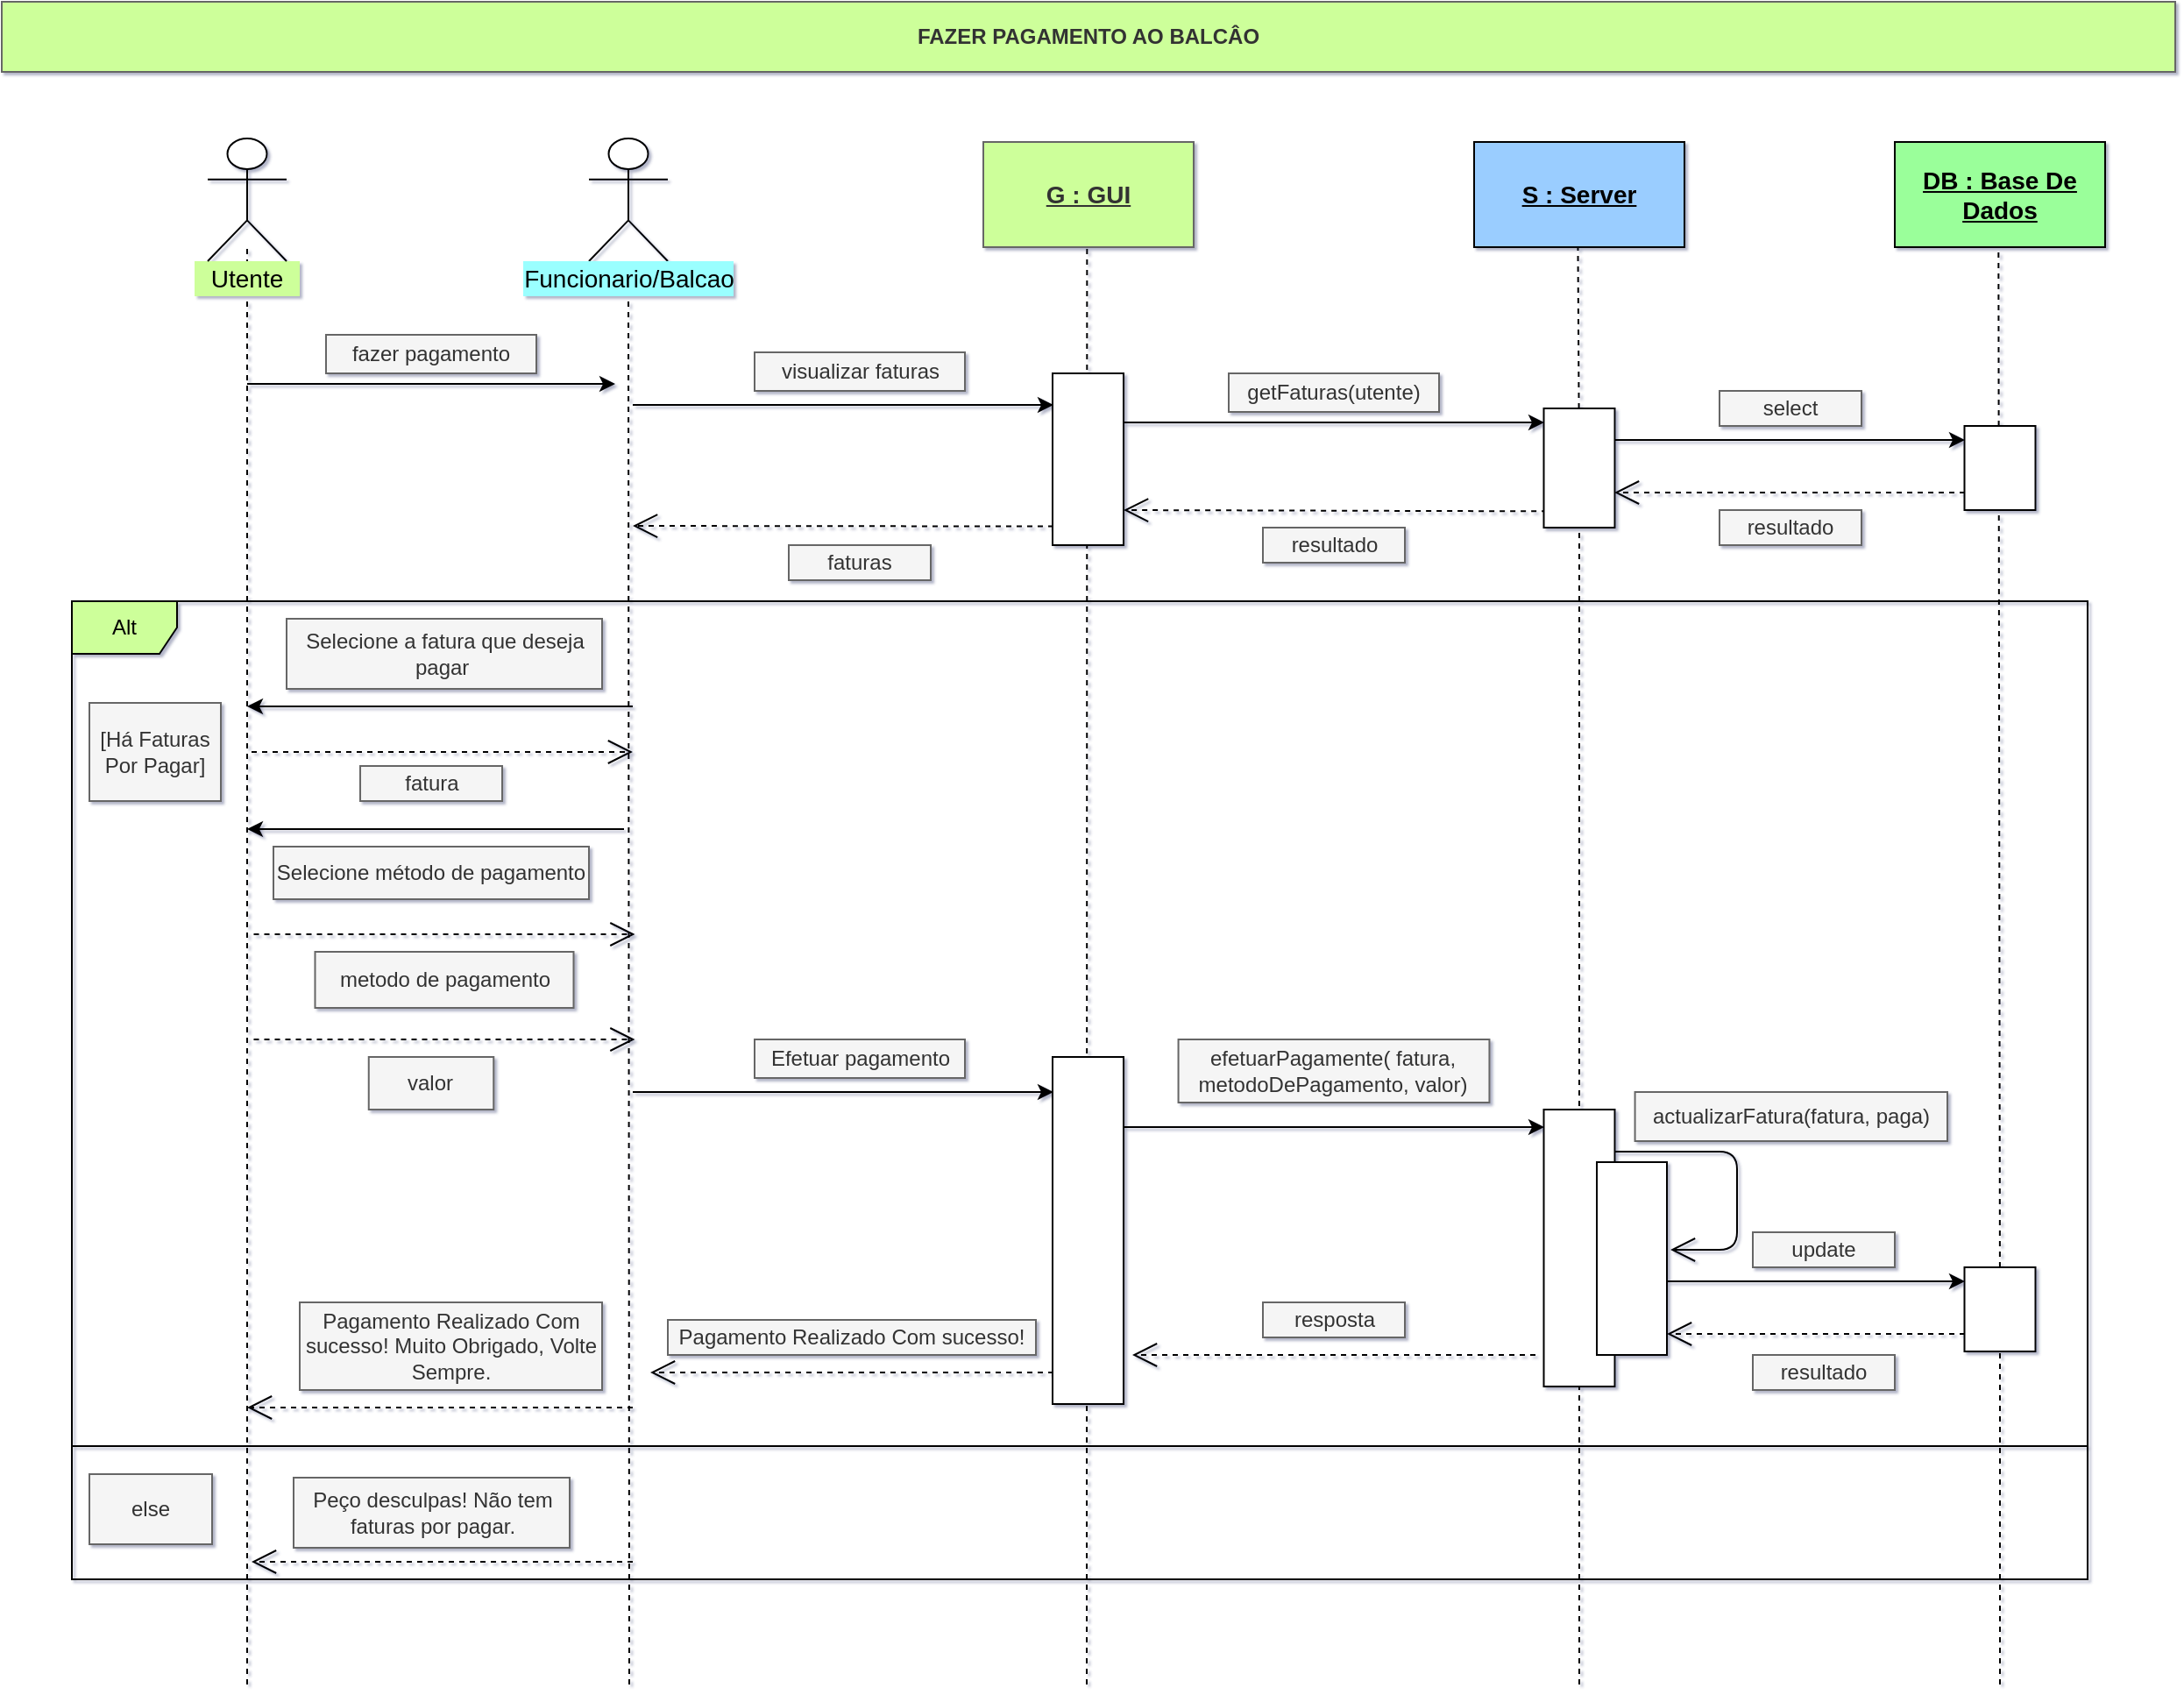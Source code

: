 <mxfile version="14.2.7" type="device"><diagram id="AsH_5SjAXSJHShSrWKoF" name="Page-1"><mxGraphModel dx="1483" dy="701" grid="1" gridSize="10" guides="1" tooltips="1" connect="0" arrows="1" fold="1" page="1" pageScale="1" pageWidth="1169" pageHeight="827" math="0" shadow="1"><root><mxCell id="0"/><mxCell id="1" parent="0"/><mxCell id="m5jS1qi3d-HbaH4uO5jO-51" value="Alt" style="shape=umlFrame;whiteSpace=wrap;html=1;fillColor=#CDFF9A;" vertex="1" parent="1"><mxGeometry x="120" y="382" width="1150" height="558" as="geometry"/></mxCell><mxCell id="bNPy-D1C5eHbRng8ZaZk-89" value="&lt;b&gt;FAZER PAGAMENTO AO BALCÂO&lt;/b&gt;" style="text;html=1;align=center;verticalAlign=middle;whiteSpace=wrap;rounded=0;strokeColor=#666666;fontColor=#333333;fillColor=#CDFF9A;" parent="1" vertex="1"><mxGeometry x="80" y="40" width="1240" height="40" as="geometry"/></mxCell><mxCell id="bNPy-D1C5eHbRng8ZaZk-90" value="&lt;span style=&quot;font-size: 14px&quot;&gt;&lt;b&gt;BaseDeDados&lt;/b&gt;&lt;/span&gt;" style="rounded=0;whiteSpace=wrap;html=1;fillColor=#9AFF9A;" parent="1" vertex="1"><mxGeometry x="1160" y="120" width="120" height="60" as="geometry"/></mxCell><mxCell id="bNPy-D1C5eHbRng8ZaZk-91" value="" style="endArrow=none;dashed=1;html=1;rounded=1;" parent="1" edge="1"><mxGeometry width="50" height="50" relative="1" as="geometry"><mxPoint x="220" y="1000" as="sourcePoint"/><mxPoint x="220" y="178" as="targetPoint"/></mxGeometry></mxCell><mxCell id="bNPy-D1C5eHbRng8ZaZk-92" value="&lt;span style=&quot;font-size: 14px&quot;&gt;Utente&lt;/span&gt;" style="text;html=1;align=center;verticalAlign=middle;whiteSpace=wrap;rounded=0;fillColor=#CDFF9A;" parent="1" vertex="1"><mxGeometry x="190" y="188" width="60" height="20" as="geometry"/></mxCell><mxCell id="bNPy-D1C5eHbRng8ZaZk-96" value="" style="endArrow=none;dashed=1;html=1;rounded=1;" parent="1" edge="1" source="m5jS1qi3d-HbaH4uO5jO-53"><mxGeometry width="50" height="50" relative="1" as="geometry"><mxPoint x="979" y="960" as="sourcePoint"/><mxPoint x="979.17" y="170" as="targetPoint"/></mxGeometry></mxCell><mxCell id="bNPy-D1C5eHbRng8ZaZk-97" value="" style="endArrow=none;dashed=1;html=1;rounded=1;" parent="1" edge="1" source="m5jS1qi3d-HbaH4uO5jO-59"><mxGeometry width="50" height="50" relative="1" as="geometry"><mxPoint x="1219" y="970" as="sourcePoint"/><mxPoint x="1219.17" y="180" as="targetPoint"/></mxGeometry></mxCell><mxCell id="bNPy-D1C5eHbRng8ZaZk-98" value="" style="shape=umlActor;verticalLabelPosition=bottom;verticalAlign=top;html=1;outlineConnect=0;" parent="1" vertex="1"><mxGeometry x="197.5" y="118" width="45" height="70" as="geometry"/></mxCell><mxCell id="bNPy-D1C5eHbRng8ZaZk-99" value="&lt;font style=&quot;font-size: 14px&quot;&gt;Server&lt;/font&gt;" style="rounded=0;whiteSpace=wrap;html=1;fillColor=#9ACDFF;" parent="1" vertex="1"><mxGeometry x="920" y="120" width="120" height="60" as="geometry"/></mxCell><mxCell id="bNPy-D1C5eHbRng8ZaZk-101" value="" style="shape=umlActor;verticalLabelPosition=bottom;verticalAlign=top;html=1;outlineConnect=0;" parent="1" vertex="1"><mxGeometry x="415" y="118" width="45" height="70" as="geometry"/></mxCell><mxCell id="bNPy-D1C5eHbRng8ZaZk-102" value="&lt;span style=&quot;font-size: 14px&quot;&gt;Funcionario/Balcao&lt;/span&gt;" style="text;html=1;align=center;verticalAlign=middle;whiteSpace=wrap;rounded=0;fillColor=#9AFFFF;" parent="1" vertex="1"><mxGeometry x="377.5" y="188" width="120" height="20" as="geometry"/></mxCell><mxCell id="bNPy-D1C5eHbRng8ZaZk-103" value="" style="endArrow=none;dashed=1;html=1;rounded=1;" parent="1" target="bNPy-D1C5eHbRng8ZaZk-102" edge="1"><mxGeometry width="50" height="50" relative="1" as="geometry"><mxPoint x="438" y="1000" as="sourcePoint"/><mxPoint x="437.5" y="178" as="targetPoint"/></mxGeometry></mxCell><mxCell id="bNPy-D1C5eHbRng8ZaZk-168" value="&lt;font style=&quot;font-size: 14px&quot;&gt;&lt;b&gt;&lt;u&gt;S : Server&lt;/u&gt;&lt;/b&gt;&lt;/font&gt;" style="rounded=0;whiteSpace=wrap;html=1;fillColor=#9ACDFF;" parent="1" vertex="1"><mxGeometry x="920" y="120" width="120" height="60" as="geometry"/></mxCell><mxCell id="bNPy-D1C5eHbRng8ZaZk-169" value="&lt;span style=&quot;font-size: 14px&quot;&gt;&lt;b&gt;&lt;u&gt;DB : Base De Dados&lt;/u&gt;&lt;/b&gt;&lt;/span&gt;" style="rounded=0;whiteSpace=wrap;html=1;fillColor=#9AFF9A;" parent="1" vertex="1"><mxGeometry x="1160" y="120" width="120" height="60" as="geometry"/></mxCell><mxCell id="m5jS1qi3d-HbaH4uO5jO-2" value="&lt;font style=&quot;font-size: 14px&quot;&gt;&lt;b&gt;&lt;u&gt;G : GUI&lt;/u&gt;&lt;/b&gt;&lt;/font&gt;" style="rounded=0;whiteSpace=wrap;html=1;strokeColor=#666666;fontColor=#333333;fillColor=#CDFF9A;" vertex="1" parent="1"><mxGeometry x="640" y="120" width="120" height="60" as="geometry"/></mxCell><mxCell id="m5jS1qi3d-HbaH4uO5jO-3" value="" style="endArrow=none;dashed=1;html=1;rounded=1;" edge="1" parent="1"><mxGeometry width="50" height="50" relative="1" as="geometry"><mxPoint x="699" y="1000" as="sourcePoint"/><mxPoint x="699.17" y="180" as="targetPoint"/></mxGeometry></mxCell><mxCell id="m5jS1qi3d-HbaH4uO5jO-4" value="" style="endArrow=classic;html=1;" edge="1" parent="1"><mxGeometry width="50" height="50" relative="1" as="geometry"><mxPoint x="220" y="258" as="sourcePoint"/><mxPoint x="430" y="258" as="targetPoint"/></mxGeometry></mxCell><mxCell id="m5jS1qi3d-HbaH4uO5jO-5" value="fazer pagamento" style="text;html=1;strokeColor=#666666;align=center;verticalAlign=middle;whiteSpace=wrap;rounded=0;fillColor=#f5f5f5;fontColor=#333333;" vertex="1" parent="1"><mxGeometry x="265" y="230" width="120" height="22" as="geometry"/></mxCell><mxCell id="m5jS1qi3d-HbaH4uO5jO-6" value="" style="endArrow=classic;html=1;" edge="1" parent="1"><mxGeometry width="50" height="50" relative="1" as="geometry"><mxPoint x="440" y="270" as="sourcePoint"/><mxPoint x="680" y="270" as="targetPoint"/></mxGeometry></mxCell><mxCell id="m5jS1qi3d-HbaH4uO5jO-7" value="visualizar faturas" style="text;html=1;strokeColor=#666666;align=center;verticalAlign=middle;whiteSpace=wrap;rounded=0;fillColor=#f5f5f5;fontColor=#333333;" vertex="1" parent="1"><mxGeometry x="509.5" y="240" width="120" height="22" as="geometry"/></mxCell><mxCell id="m5jS1qi3d-HbaH4uO5jO-8" value="" style="endArrow=classic;html=1;" edge="1" parent="1"><mxGeometry width="50" height="50" relative="1" as="geometry"><mxPoint x="720" y="280" as="sourcePoint"/><mxPoint x="960" y="280" as="targetPoint"/></mxGeometry></mxCell><mxCell id="m5jS1qi3d-HbaH4uO5jO-9" value="getFaturas(utente)" style="text;html=1;strokeColor=#666666;align=center;verticalAlign=middle;whiteSpace=wrap;rounded=0;fillColor=#f5f5f5;fontColor=#333333;" vertex="1" parent="1"><mxGeometry x="780" y="252" width="120" height="22" as="geometry"/></mxCell><mxCell id="m5jS1qi3d-HbaH4uO5jO-10" value="" style="endArrow=classic;html=1;" edge="1" parent="1"><mxGeometry width="50" height="50" relative="1" as="geometry"><mxPoint x="1000" y="290" as="sourcePoint"/><mxPoint x="1200" y="290" as="targetPoint"/></mxGeometry></mxCell><mxCell id="m5jS1qi3d-HbaH4uO5jO-11" value="select" style="text;html=1;strokeColor=#666666;align=center;verticalAlign=middle;whiteSpace=wrap;rounded=0;fillColor=#f5f5f5;fontColor=#333333;" vertex="1" parent="1"><mxGeometry x="1060" y="262" width="81" height="20" as="geometry"/></mxCell><mxCell id="m5jS1qi3d-HbaH4uO5jO-12" value="" style="endArrow=open;endFill=1;endSize=12;html=1;dashed=1;" edge="1" parent="1"><mxGeometry width="160" relative="1" as="geometry"><mxPoint x="1200" y="320" as="sourcePoint"/><mxPoint x="1000" y="320" as="targetPoint"/></mxGeometry></mxCell><mxCell id="m5jS1qi3d-HbaH4uO5jO-13" value="resultado" style="text;html=1;strokeColor=#666666;align=center;verticalAlign=middle;whiteSpace=wrap;rounded=0;fillColor=#f5f5f5;fontColor=#333333;" vertex="1" parent="1"><mxGeometry x="1060" y="330" width="81" height="20" as="geometry"/></mxCell><mxCell id="m5jS1qi3d-HbaH4uO5jO-14" value="" style="endArrow=open;endFill=1;endSize=12;html=1;dashed=1;exitX=0.045;exitY=0.863;exitDx=0;exitDy=0;exitPerimeter=0;" edge="1" parent="1" source="m5jS1qi3d-HbaH4uO5jO-53"><mxGeometry width="160" relative="1" as="geometry"><mxPoint x="950" y="330" as="sourcePoint"/><mxPoint x="720" y="330" as="targetPoint"/></mxGeometry></mxCell><mxCell id="m5jS1qi3d-HbaH4uO5jO-15" value="" style="endArrow=open;endFill=1;endSize=12;html=1;dashed=1;" edge="1" parent="1"><mxGeometry width="160" relative="1" as="geometry"><mxPoint x="680" y="339.29" as="sourcePoint"/><mxPoint x="440" y="339" as="targetPoint"/></mxGeometry></mxCell><mxCell id="m5jS1qi3d-HbaH4uO5jO-16" value="resultado" style="text;html=1;strokeColor=#666666;align=center;verticalAlign=middle;whiteSpace=wrap;rounded=0;fillColor=#f5f5f5;fontColor=#333333;" vertex="1" parent="1"><mxGeometry x="799.5" y="340" width="81" height="20" as="geometry"/></mxCell><mxCell id="m5jS1qi3d-HbaH4uO5jO-17" value="faturas" style="text;html=1;strokeColor=#666666;align=center;verticalAlign=middle;whiteSpace=wrap;rounded=0;fillColor=#f5f5f5;fontColor=#333333;" vertex="1" parent="1"><mxGeometry x="529" y="350" width="81" height="20" as="geometry"/></mxCell><mxCell id="m5jS1qi3d-HbaH4uO5jO-19" value="" style="endArrow=classic;html=1;" edge="1" parent="1"><mxGeometry width="50" height="50" relative="1" as="geometry"><mxPoint x="440" y="442" as="sourcePoint"/><mxPoint x="220" y="442" as="targetPoint"/></mxGeometry></mxCell><mxCell id="m5jS1qi3d-HbaH4uO5jO-20" value="Selecione a fatura que deseja pagar&amp;nbsp;" style="text;html=1;strokeColor=#666666;align=center;verticalAlign=middle;whiteSpace=wrap;rounded=0;fillColor=#f5f5f5;fontColor=#333333;" vertex="1" parent="1"><mxGeometry x="242.5" y="392" width="180" height="40" as="geometry"/></mxCell><mxCell id="m5jS1qi3d-HbaH4uO5jO-21" value="" style="endArrow=open;endFill=1;endSize=12;html=1;dashed=1;" edge="1" parent="1"><mxGeometry width="160" relative="1" as="geometry"><mxPoint x="222.5" y="468" as="sourcePoint"/><mxPoint x="440" y="468" as="targetPoint"/></mxGeometry></mxCell><mxCell id="m5jS1qi3d-HbaH4uO5jO-22" value="fatura" style="text;html=1;strokeColor=#666666;align=center;verticalAlign=middle;whiteSpace=wrap;rounded=0;fillColor=#f5f5f5;fontColor=#333333;" vertex="1" parent="1"><mxGeometry x="284.51" y="476" width="81" height="20" as="geometry"/></mxCell><mxCell id="m5jS1qi3d-HbaH4uO5jO-24" value="" style="endArrow=classic;html=1;" edge="1" parent="1"><mxGeometry width="50" height="50" relative="1" as="geometry"><mxPoint x="435" y="512" as="sourcePoint"/><mxPoint x="220" y="512" as="targetPoint"/></mxGeometry></mxCell><mxCell id="m5jS1qi3d-HbaH4uO5jO-25" value="Selecione método de pagamento" style="text;html=1;strokeColor=#666666;align=center;verticalAlign=middle;whiteSpace=wrap;rounded=0;fillColor=#f5f5f5;fontColor=#333333;" vertex="1" parent="1"><mxGeometry x="235" y="522" width="180" height="30" as="geometry"/></mxCell><mxCell id="m5jS1qi3d-HbaH4uO5jO-26" value="" style="endArrow=open;endFill=1;endSize=12;html=1;dashed=1;" edge="1" parent="1"><mxGeometry width="160" relative="1" as="geometry"><mxPoint x="223.75" y="572" as="sourcePoint"/><mxPoint x="441.25" y="572" as="targetPoint"/></mxGeometry></mxCell><mxCell id="m5jS1qi3d-HbaH4uO5jO-27" value="metodo de pagamento" style="text;html=1;strokeColor=#666666;align=center;verticalAlign=middle;whiteSpace=wrap;rounded=0;fillColor=#f5f5f5;fontColor=#333333;" vertex="1" parent="1"><mxGeometry x="258.75" y="582" width="147.5" height="32" as="geometry"/></mxCell><mxCell id="m5jS1qi3d-HbaH4uO5jO-28" value="" style="endArrow=open;endFill=1;endSize=12;html=1;dashed=1;" edge="1" parent="1"><mxGeometry width="160" relative="1" as="geometry"><mxPoint x="223.75" y="632" as="sourcePoint"/><mxPoint x="441.25" y="632" as="targetPoint"/></mxGeometry></mxCell><mxCell id="m5jS1qi3d-HbaH4uO5jO-29" value="valor" style="text;html=1;strokeColor=#666666;align=center;verticalAlign=middle;whiteSpace=wrap;rounded=0;fillColor=#f5f5f5;fontColor=#333333;" vertex="1" parent="1"><mxGeometry x="289.38" y="642" width="71.25" height="30" as="geometry"/></mxCell><mxCell id="m5jS1qi3d-HbaH4uO5jO-30" value="" style="endArrow=classic;html=1;" edge="1" parent="1"><mxGeometry width="50" height="50" relative="1" as="geometry"><mxPoint x="440" y="662" as="sourcePoint"/><mxPoint x="680" y="662" as="targetPoint"/></mxGeometry></mxCell><mxCell id="m5jS1qi3d-HbaH4uO5jO-31" value="Efetuar pagamento" style="text;html=1;strokeColor=#666666;align=center;verticalAlign=middle;whiteSpace=wrap;rounded=0;fillColor=#f5f5f5;fontColor=#333333;" vertex="1" parent="1"><mxGeometry x="509.5" y="632" width="120" height="22" as="geometry"/></mxCell><mxCell id="m5jS1qi3d-HbaH4uO5jO-32" value="" style="endArrow=classic;html=1;" edge="1" parent="1"><mxGeometry width="50" height="50" relative="1" as="geometry"><mxPoint x="720" y="682" as="sourcePoint"/><mxPoint x="960" y="682" as="targetPoint"/></mxGeometry></mxCell><mxCell id="m5jS1qi3d-HbaH4uO5jO-33" value="efetuarPagamente( fatura, metodoDePagamento, valor)" style="text;html=1;strokeColor=#666666;align=center;verticalAlign=middle;whiteSpace=wrap;rounded=0;fillColor=#f5f5f5;fontColor=#333333;" vertex="1" parent="1"><mxGeometry x="751.28" y="632" width="177.44" height="36" as="geometry"/></mxCell><mxCell id="m5jS1qi3d-HbaH4uO5jO-38" value="" style="endArrow=open;endFill=1;endSize=12;html=1;" edge="1" parent="1"><mxGeometry width="160" relative="1" as="geometry"><mxPoint x="990" y="696" as="sourcePoint"/><mxPoint x="1032" y="752" as="targetPoint"/><Array as="points"><mxPoint x="1070" y="696"/><mxPoint x="1070" y="752"/></Array></mxGeometry></mxCell><mxCell id="m5jS1qi3d-HbaH4uO5jO-39" value="" style="endArrow=classic;html=1;" edge="1" parent="1"><mxGeometry width="50" height="50" relative="1" as="geometry"><mxPoint x="1030" y="770" as="sourcePoint"/><mxPoint x="1200" y="770" as="targetPoint"/></mxGeometry></mxCell><mxCell id="m5jS1qi3d-HbaH4uO5jO-40" value="update" style="text;html=1;strokeColor=#666666;align=center;verticalAlign=middle;whiteSpace=wrap;rounded=0;fillColor=#f5f5f5;fontColor=#333333;" vertex="1" parent="1"><mxGeometry x="1079" y="742" width="81" height="20" as="geometry"/></mxCell><mxCell id="m5jS1qi3d-HbaH4uO5jO-41" value="" style="endArrow=open;endFill=1;endSize=12;html=1;dashed=1;" edge="1" parent="1"><mxGeometry width="160" relative="1" as="geometry"><mxPoint x="1200" y="800" as="sourcePoint"/><mxPoint x="1030" y="800" as="targetPoint"/></mxGeometry></mxCell><mxCell id="m5jS1qi3d-HbaH4uO5jO-42" value="resultado" style="text;html=1;strokeColor=#666666;align=center;verticalAlign=middle;whiteSpace=wrap;rounded=0;fillColor=#f5f5f5;fontColor=#333333;" vertex="1" parent="1"><mxGeometry x="1079" y="812" width="81" height="20" as="geometry"/></mxCell><mxCell id="m5jS1qi3d-HbaH4uO5jO-43" value="actualizarFatura(fatura, paga)" style="text;html=1;strokeColor=#666666;align=center;verticalAlign=middle;whiteSpace=wrap;rounded=0;fillColor=#f5f5f5;fontColor=#333333;" vertex="1" parent="1"><mxGeometry x="1011.78" y="662" width="178.22" height="28" as="geometry"/></mxCell><mxCell id="m5jS1qi3d-HbaH4uO5jO-44" value="" style="endArrow=open;endFill=1;endSize=12;html=1;dashed=1;" edge="1" parent="1"><mxGeometry width="160" relative="1" as="geometry"><mxPoint x="955" y="812" as="sourcePoint"/><mxPoint x="725" y="812" as="targetPoint"/></mxGeometry></mxCell><mxCell id="m5jS1qi3d-HbaH4uO5jO-45" value="resposta" style="text;html=1;strokeColor=#666666;align=center;verticalAlign=middle;whiteSpace=wrap;rounded=0;fillColor=#f5f5f5;fontColor=#333333;" vertex="1" parent="1"><mxGeometry x="799.5" y="782" width="81" height="20" as="geometry"/></mxCell><mxCell id="m5jS1qi3d-HbaH4uO5jO-46" value="" style="endArrow=open;endFill=1;endSize=12;html=1;dashed=1;" edge="1" parent="1"><mxGeometry width="160" relative="1" as="geometry"><mxPoint x="680" y="822" as="sourcePoint"/><mxPoint x="450" y="822" as="targetPoint"/></mxGeometry></mxCell><mxCell id="m5jS1qi3d-HbaH4uO5jO-47" value="Pagamento Realizado Com sucesso!" style="text;html=1;strokeColor=#666666;align=center;verticalAlign=middle;whiteSpace=wrap;rounded=0;fillColor=#f5f5f5;fontColor=#333333;" vertex="1" parent="1"><mxGeometry x="460" y="792" width="210" height="20" as="geometry"/></mxCell><mxCell id="m5jS1qi3d-HbaH4uO5jO-48" value="" style="endArrow=open;endFill=1;endSize=12;html=1;dashed=1;" edge="1" parent="1"><mxGeometry width="160" relative="1" as="geometry"><mxPoint x="440" y="842" as="sourcePoint"/><mxPoint x="220" y="842" as="targetPoint"/></mxGeometry></mxCell><mxCell id="m5jS1qi3d-HbaH4uO5jO-49" value="Pagamento Realizado Com sucesso! Muito Obrigado, Volte Sempre." style="text;html=1;strokeColor=#666666;align=center;verticalAlign=middle;whiteSpace=wrap;rounded=0;fillColor=#f5f5f5;fontColor=#333333;" vertex="1" parent="1"><mxGeometry x="250" y="782" width="172.5" height="50" as="geometry"/></mxCell><mxCell id="m5jS1qi3d-HbaH4uO5jO-52" value="" style="rounded=0;whiteSpace=wrap;html=1;" vertex="1" parent="1"><mxGeometry x="679.5" y="252" width="40.5" height="98" as="geometry"/></mxCell><mxCell id="m5jS1qi3d-HbaH4uO5jO-53" value="" style="rounded=0;whiteSpace=wrap;html=1;" vertex="1" parent="1"><mxGeometry x="959.75" y="272" width="40.5" height="68" as="geometry"/></mxCell><mxCell id="m5jS1qi3d-HbaH4uO5jO-54" value="" style="endArrow=none;dashed=1;html=1;rounded=1;" edge="1" parent="1" target="m5jS1qi3d-HbaH4uO5jO-53"><mxGeometry width="50" height="50" relative="1" as="geometry"><mxPoint x="980" y="1000" as="sourcePoint"/><mxPoint x="979.17" y="170" as="targetPoint"/></mxGeometry></mxCell><mxCell id="m5jS1qi3d-HbaH4uO5jO-55" value="" style="rounded=0;whiteSpace=wrap;html=1;" vertex="1" parent="1"><mxGeometry x="1199.75" y="282" width="40.5" height="48" as="geometry"/></mxCell><mxCell id="m5jS1qi3d-HbaH4uO5jO-57" value="" style="rounded=0;whiteSpace=wrap;html=1;" vertex="1" parent="1"><mxGeometry x="679.5" y="642" width="40.5" height="198" as="geometry"/></mxCell><mxCell id="m5jS1qi3d-HbaH4uO5jO-58" value="" style="rounded=0;whiteSpace=wrap;html=1;" vertex="1" parent="1"><mxGeometry x="959.75" y="672" width="40.5" height="158" as="geometry"/></mxCell><mxCell id="m5jS1qi3d-HbaH4uO5jO-36" value="" style="rounded=0;whiteSpace=wrap;html=1;" vertex="1" parent="1"><mxGeometry x="990" y="702" width="40" height="110" as="geometry"/></mxCell><mxCell id="m5jS1qi3d-HbaH4uO5jO-59" value="" style="rounded=0;whiteSpace=wrap;html=1;" vertex="1" parent="1"><mxGeometry x="1199.75" y="762" width="40.5" height="48" as="geometry"/></mxCell><mxCell id="m5jS1qi3d-HbaH4uO5jO-60" value="" style="endArrow=none;dashed=1;html=1;rounded=1;" edge="1" parent="1" target="m5jS1qi3d-HbaH4uO5jO-59"><mxGeometry width="50" height="50" relative="1" as="geometry"><mxPoint x="1220" y="1000" as="sourcePoint"/><mxPoint x="1219.17" y="180" as="targetPoint"/></mxGeometry></mxCell><mxCell id="m5jS1qi3d-HbaH4uO5jO-61" value="[Há Faturas Por Pagar]" style="text;html=1;strokeColor=#666666;align=center;verticalAlign=middle;whiteSpace=wrap;rounded=0;fillColor=#f5f5f5;fontColor=#333333;" vertex="1" parent="1"><mxGeometry x="130" y="440" width="75" height="56" as="geometry"/></mxCell><mxCell id="m5jS1qi3d-HbaH4uO5jO-63" value="else" style="text;html=1;strokeColor=#666666;align=center;verticalAlign=middle;whiteSpace=wrap;rounded=0;fillColor=#f5f5f5;fontColor=#333333;" vertex="1" parent="1"><mxGeometry x="130" y="880" width="70" height="40" as="geometry"/></mxCell><mxCell id="m5jS1qi3d-HbaH4uO5jO-64" value="" style="line;strokeWidth=1;fillColor=none;align=left;verticalAlign=middle;spacingTop=-1;spacingLeft=3;spacingRight=3;rotatable=0;labelPosition=right;points=[];portConstraint=eastwest;" vertex="1" parent="1"><mxGeometry x="120" y="860" width="1150" height="8" as="geometry"/></mxCell><mxCell id="m5jS1qi3d-HbaH4uO5jO-65" value="" style="endArrow=open;endFill=1;endSize=12;html=1;dashed=1;" edge="1" parent="1"><mxGeometry width="160" relative="1" as="geometry"><mxPoint x="440" y="930" as="sourcePoint"/><mxPoint x="222.5" y="930" as="targetPoint"/></mxGeometry></mxCell><mxCell id="m5jS1qi3d-HbaH4uO5jO-66" value="Peço desculpas! Não tem faturas por pagar." style="text;html=1;strokeColor=#666666;align=center;verticalAlign=middle;whiteSpace=wrap;rounded=0;fillColor=#f5f5f5;fontColor=#333333;" vertex="1" parent="1"><mxGeometry x="246.5" y="882" width="157.5" height="40" as="geometry"/></mxCell></root></mxGraphModel></diagram></mxfile>
